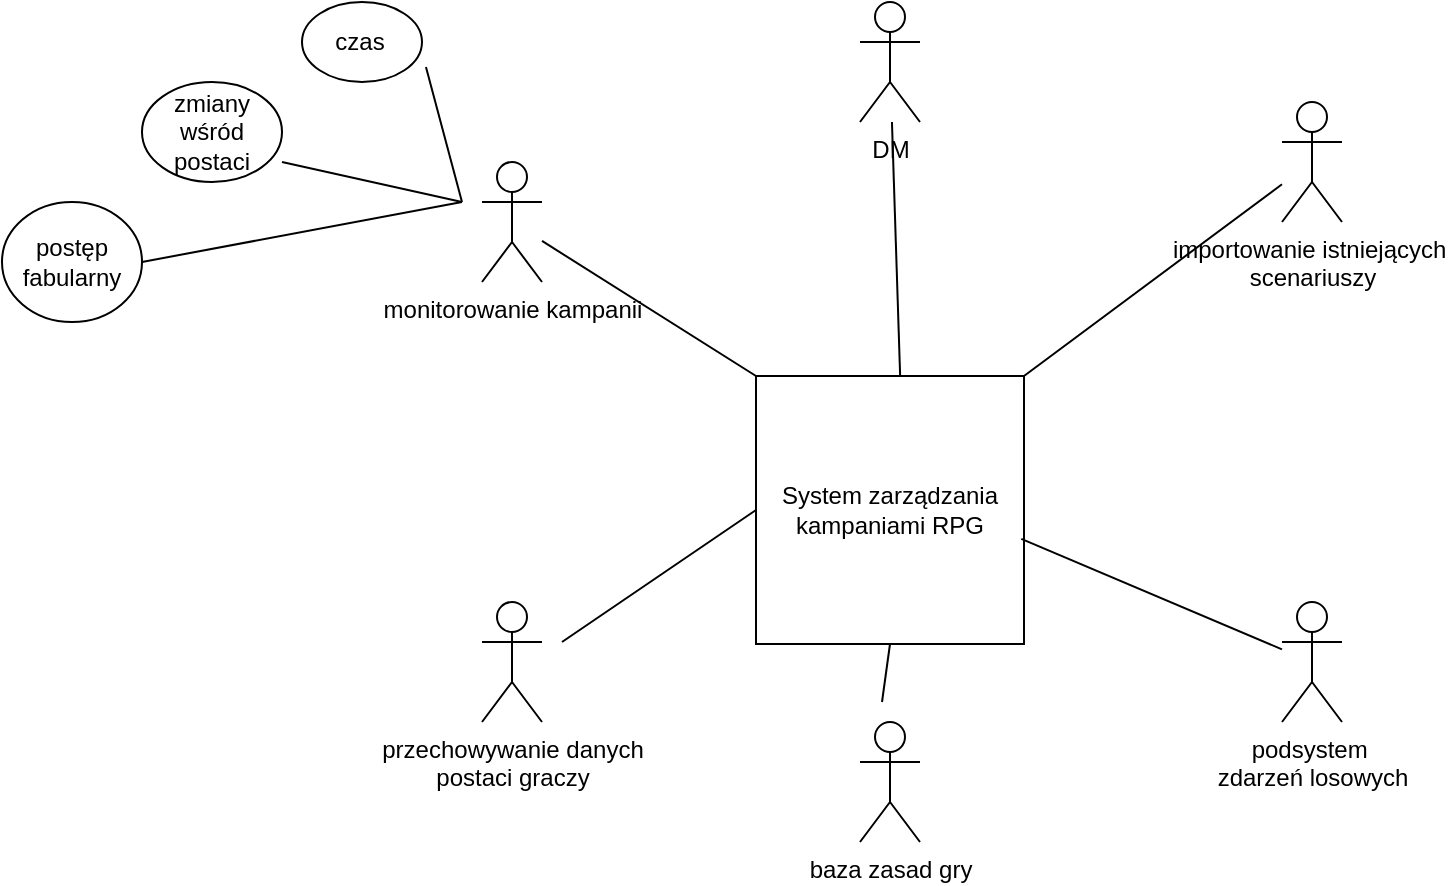 <mxfile version="24.0.2" type="google">
  <diagram name="Strona-1" id="DoYkMa_Ixi0BMjxbjFpb">
    <mxGraphModel dx="1605" dy="383" grid="1" gridSize="10" guides="1" tooltips="1" connect="1" arrows="1" fold="1" page="1" pageScale="1" pageWidth="827" pageHeight="1169" math="0" shadow="0">
      <root>
        <mxCell id="0" />
        <mxCell id="1" parent="0" />
        <mxCell id="HIF1sHSORLKwdvwLm-8X-2" value="System zarządzania kampaniami RPG" style="whiteSpace=wrap;html=1;aspect=fixed;" vertex="1" parent="1">
          <mxGeometry x="347" y="517" width="134" height="134" as="geometry" />
        </mxCell>
        <mxCell id="HIF1sHSORLKwdvwLm-8X-3" value="DM" style="shape=umlActor;verticalLabelPosition=bottom;verticalAlign=top;html=1;outlineConnect=0;" vertex="1" parent="1">
          <mxGeometry x="399" y="330" width="30" height="60" as="geometry" />
        </mxCell>
        <mxCell id="HIF1sHSORLKwdvwLm-8X-6" value="importowanie istniejących&amp;nbsp;&lt;div&gt;scenariuszy&lt;/div&gt;" style="shape=umlActor;verticalLabelPosition=bottom;verticalAlign=top;html=1;outlineConnect=0;" vertex="1" parent="1">
          <mxGeometry x="610" y="380" width="30" height="60" as="geometry" />
        </mxCell>
        <mxCell id="HIF1sHSORLKwdvwLm-8X-7" value="monitorowanie kampanii" style="shape=umlActor;verticalLabelPosition=bottom;verticalAlign=top;html=1;outlineConnect=0;" vertex="1" parent="1">
          <mxGeometry x="210" y="410" width="30" height="60" as="geometry" />
        </mxCell>
        <mxCell id="HIF1sHSORLKwdvwLm-8X-8" value="przechowywanie danych&lt;div&gt;postaci graczy&lt;/div&gt;" style="shape=umlActor;verticalLabelPosition=bottom;verticalAlign=top;html=1;outlineConnect=0;" vertex="1" parent="1">
          <mxGeometry x="210" y="630" width="30" height="60" as="geometry" />
        </mxCell>
        <mxCell id="HIF1sHSORLKwdvwLm-8X-9" value="podsystem&amp;nbsp;&lt;div&gt;zdarzeń losowych&lt;/div&gt;" style="shape=umlActor;verticalLabelPosition=bottom;verticalAlign=top;html=1;outlineConnect=0;" vertex="1" parent="1">
          <mxGeometry x="610" y="630" width="30" height="60" as="geometry" />
        </mxCell>
        <mxCell id="HIF1sHSORLKwdvwLm-8X-10" value="" style="endArrow=none;html=1;rounded=0;exitX=0.538;exitY=0.004;exitDx=0;exitDy=0;exitPerimeter=0;" edge="1" parent="1" source="HIF1sHSORLKwdvwLm-8X-2" target="HIF1sHSORLKwdvwLm-8X-3">
          <mxGeometry width="50" height="50" relative="1" as="geometry">
            <mxPoint x="380" y="600" as="sourcePoint" />
            <mxPoint x="414" y="420" as="targetPoint" />
          </mxGeometry>
        </mxCell>
        <mxCell id="HIF1sHSORLKwdvwLm-8X-11" value="" style="endArrow=none;html=1;rounded=0;exitX=1;exitY=0;exitDx=0;exitDy=0;" edge="1" parent="1" source="HIF1sHSORLKwdvwLm-8X-2" target="HIF1sHSORLKwdvwLm-8X-6">
          <mxGeometry width="50" height="50" relative="1" as="geometry">
            <mxPoint x="380" y="600" as="sourcePoint" />
            <mxPoint x="430" y="550" as="targetPoint" />
          </mxGeometry>
        </mxCell>
        <mxCell id="HIF1sHSORLKwdvwLm-8X-12" value="" style="endArrow=none;html=1;rounded=0;exitX=0.99;exitY=0.608;exitDx=0;exitDy=0;exitPerimeter=0;" edge="1" parent="1" source="HIF1sHSORLKwdvwLm-8X-2" target="HIF1sHSORLKwdvwLm-8X-9">
          <mxGeometry width="50" height="50" relative="1" as="geometry">
            <mxPoint x="380" y="600" as="sourcePoint" />
            <mxPoint x="430" y="550" as="targetPoint" />
          </mxGeometry>
        </mxCell>
        <mxCell id="HIF1sHSORLKwdvwLm-8X-13" value="" style="endArrow=none;html=1;rounded=0;entryX=0;entryY=0.5;entryDx=0;entryDy=0;" edge="1" parent="1" target="HIF1sHSORLKwdvwLm-8X-2">
          <mxGeometry width="50" height="50" relative="1" as="geometry">
            <mxPoint x="250" y="650" as="sourcePoint" />
            <mxPoint x="430" y="550" as="targetPoint" />
          </mxGeometry>
        </mxCell>
        <mxCell id="HIF1sHSORLKwdvwLm-8X-14" value="" style="endArrow=none;html=1;rounded=0;exitX=0;exitY=0;exitDx=0;exitDy=0;" edge="1" parent="1" source="HIF1sHSORLKwdvwLm-8X-2" target="HIF1sHSORLKwdvwLm-8X-7">
          <mxGeometry width="50" height="50" relative="1" as="geometry">
            <mxPoint x="380" y="600" as="sourcePoint" />
            <mxPoint x="430" y="550" as="targetPoint" />
          </mxGeometry>
        </mxCell>
        <mxCell id="HIF1sHSORLKwdvwLm-8X-16" value="baza zasad gry" style="shape=umlActor;verticalLabelPosition=bottom;verticalAlign=top;html=1;outlineConnect=0;" vertex="1" parent="1">
          <mxGeometry x="399" y="690" width="30" height="60" as="geometry" />
        </mxCell>
        <mxCell id="HIF1sHSORLKwdvwLm-8X-17" value="" style="endArrow=none;html=1;rounded=0;entryX=0.5;entryY=1;entryDx=0;entryDy=0;" edge="1" parent="1" target="HIF1sHSORLKwdvwLm-8X-2">
          <mxGeometry width="50" height="50" relative="1" as="geometry">
            <mxPoint x="410" y="680" as="sourcePoint" />
            <mxPoint x="340" y="520" as="targetPoint" />
            <Array as="points" />
          </mxGeometry>
        </mxCell>
        <mxCell id="HIF1sHSORLKwdvwLm-8X-18" value="czas&lt;span style=&quot;white-space: pre;&quot;&gt;&#x9;&lt;/span&gt;" style="ellipse;whiteSpace=wrap;html=1;" vertex="1" parent="1">
          <mxGeometry x="120" y="330" width="60" height="40" as="geometry" />
        </mxCell>
        <mxCell id="HIF1sHSORLKwdvwLm-8X-19" value="zmiany wśród postaci" style="ellipse;whiteSpace=wrap;html=1;" vertex="1" parent="1">
          <mxGeometry x="40" y="370" width="70" height="50" as="geometry" />
        </mxCell>
        <mxCell id="HIF1sHSORLKwdvwLm-8X-20" value="postęp fabularny" style="ellipse;whiteSpace=wrap;html=1;" vertex="1" parent="1">
          <mxGeometry x="-30" y="430" width="70" height="60" as="geometry" />
        </mxCell>
        <mxCell id="HIF1sHSORLKwdvwLm-8X-21" value="" style="endArrow=none;html=1;rounded=0;entryX=1.033;entryY=0.813;entryDx=0;entryDy=0;entryPerimeter=0;" edge="1" parent="1" target="HIF1sHSORLKwdvwLm-8X-18">
          <mxGeometry width="50" height="50" relative="1" as="geometry">
            <mxPoint x="200" y="430" as="sourcePoint" />
            <mxPoint x="340" y="520" as="targetPoint" />
          </mxGeometry>
        </mxCell>
        <mxCell id="HIF1sHSORLKwdvwLm-8X-22" value="" style="endArrow=none;html=1;rounded=0;entryX=1;entryY=0.8;entryDx=0;entryDy=0;entryPerimeter=0;" edge="1" parent="1" target="HIF1sHSORLKwdvwLm-8X-19">
          <mxGeometry width="50" height="50" relative="1" as="geometry">
            <mxPoint x="200" y="430" as="sourcePoint" />
            <mxPoint x="340" y="520" as="targetPoint" />
          </mxGeometry>
        </mxCell>
        <mxCell id="HIF1sHSORLKwdvwLm-8X-23" value="" style="endArrow=none;html=1;rounded=0;exitX=1;exitY=0.5;exitDx=0;exitDy=0;" edge="1" parent="1" source="HIF1sHSORLKwdvwLm-8X-20">
          <mxGeometry width="50" height="50" relative="1" as="geometry">
            <mxPoint x="290" y="570" as="sourcePoint" />
            <mxPoint x="200" y="430" as="targetPoint" />
          </mxGeometry>
        </mxCell>
      </root>
    </mxGraphModel>
  </diagram>
</mxfile>
